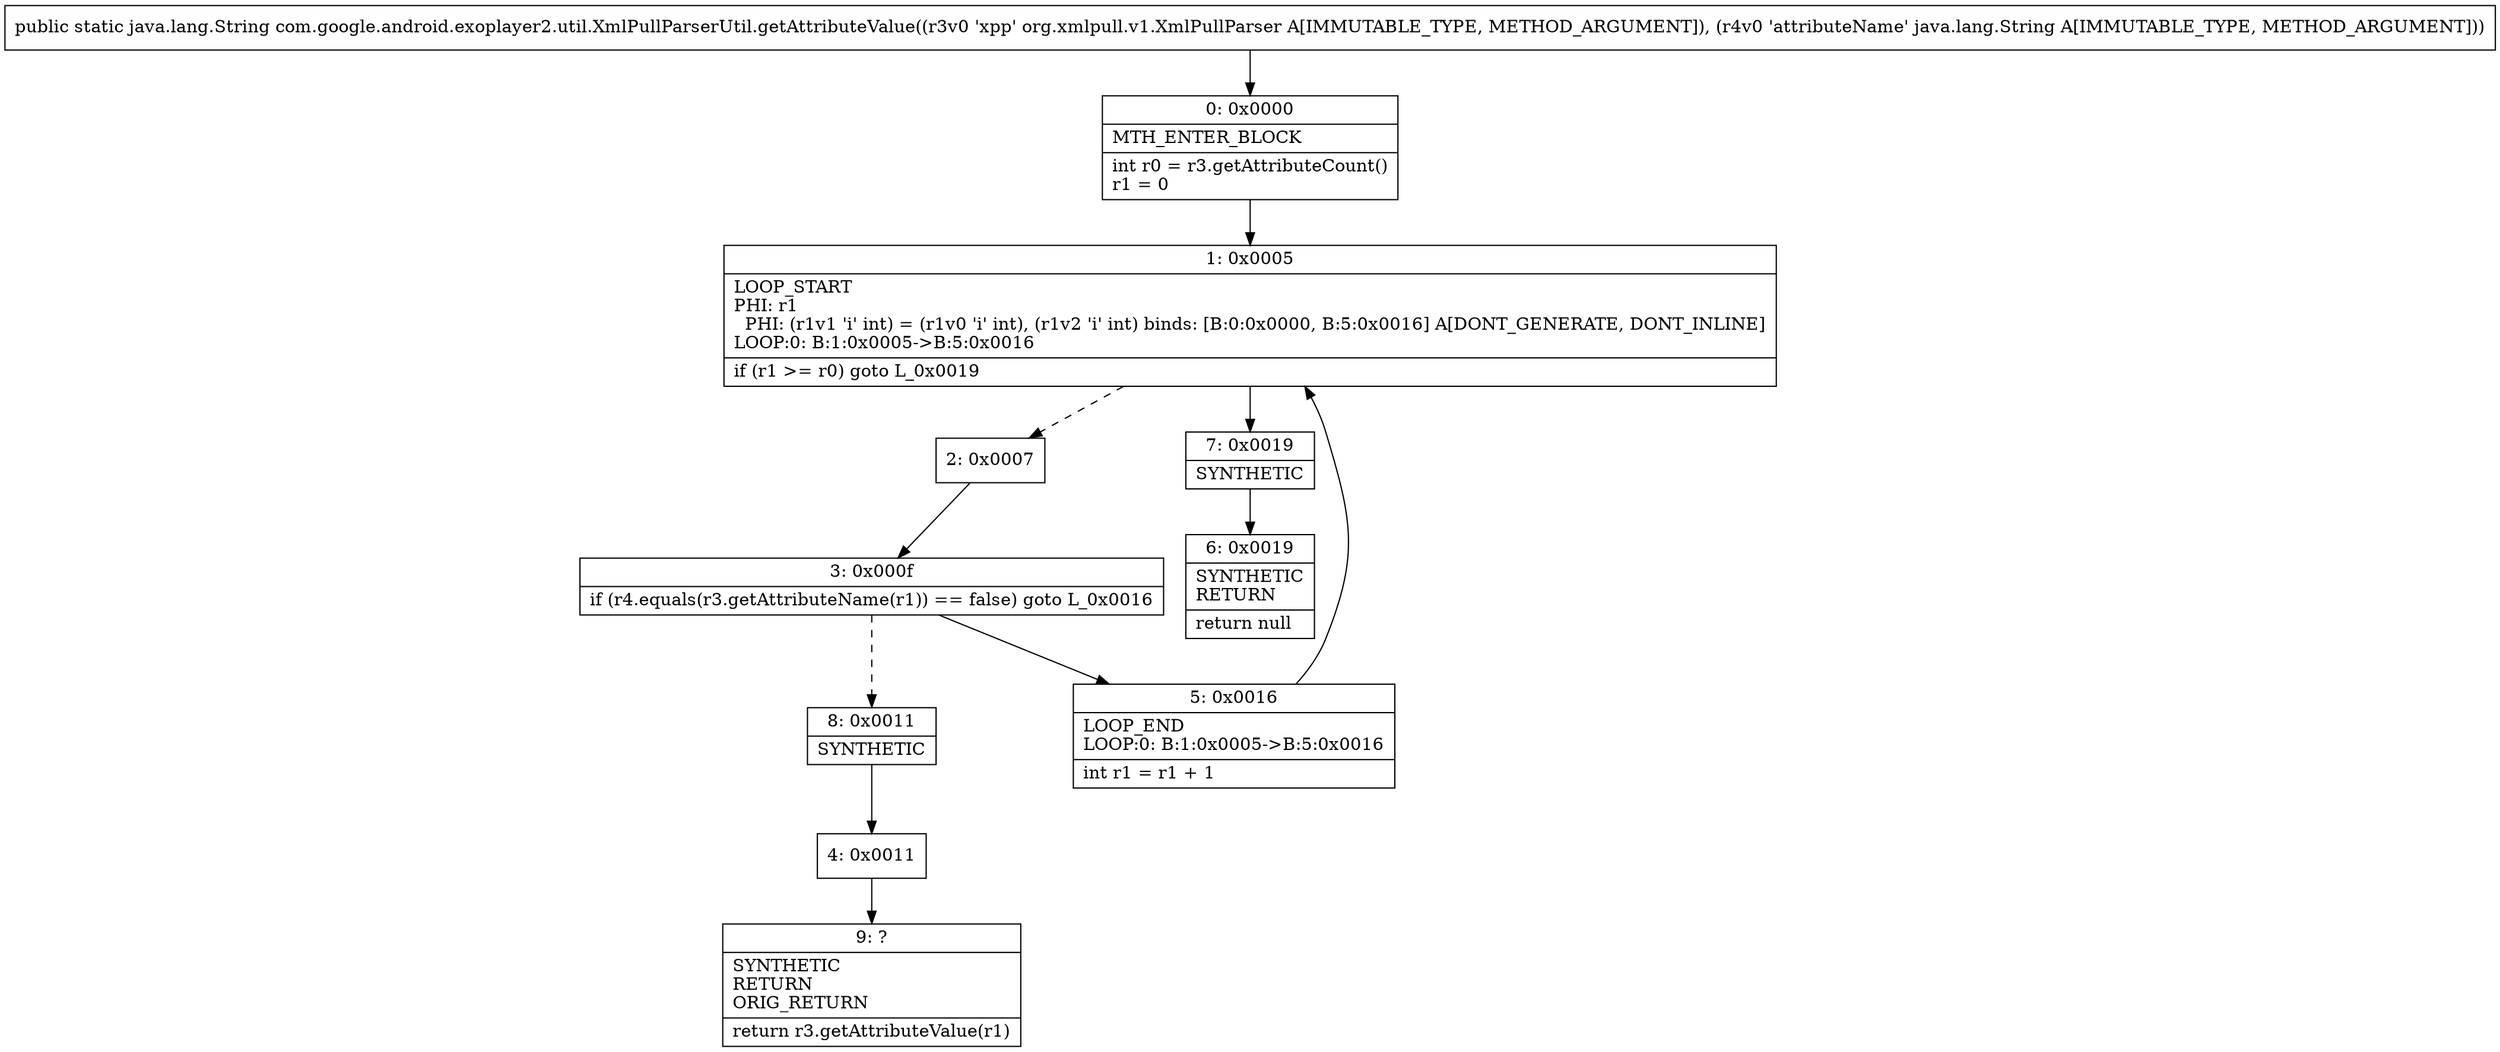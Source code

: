 digraph "CFG forcom.google.android.exoplayer2.util.XmlPullParserUtil.getAttributeValue(Lorg\/xmlpull\/v1\/XmlPullParser;Ljava\/lang\/String;)Ljava\/lang\/String;" {
Node_0 [shape=record,label="{0\:\ 0x0000|MTH_ENTER_BLOCK\l|int r0 = r3.getAttributeCount()\lr1 = 0\l}"];
Node_1 [shape=record,label="{1\:\ 0x0005|LOOP_START\lPHI: r1 \l  PHI: (r1v1 'i' int) = (r1v0 'i' int), (r1v2 'i' int) binds: [B:0:0x0000, B:5:0x0016] A[DONT_GENERATE, DONT_INLINE]\lLOOP:0: B:1:0x0005\-\>B:5:0x0016\l|if (r1 \>= r0) goto L_0x0019\l}"];
Node_2 [shape=record,label="{2\:\ 0x0007}"];
Node_3 [shape=record,label="{3\:\ 0x000f|if (r4.equals(r3.getAttributeName(r1)) == false) goto L_0x0016\l}"];
Node_4 [shape=record,label="{4\:\ 0x0011}"];
Node_5 [shape=record,label="{5\:\ 0x0016|LOOP_END\lLOOP:0: B:1:0x0005\-\>B:5:0x0016\l|int r1 = r1 + 1\l}"];
Node_6 [shape=record,label="{6\:\ 0x0019|SYNTHETIC\lRETURN\l|return null\l}"];
Node_7 [shape=record,label="{7\:\ 0x0019|SYNTHETIC\l}"];
Node_8 [shape=record,label="{8\:\ 0x0011|SYNTHETIC\l}"];
Node_9 [shape=record,label="{9\:\ ?|SYNTHETIC\lRETURN\lORIG_RETURN\l|return r3.getAttributeValue(r1)\l}"];
MethodNode[shape=record,label="{public static java.lang.String com.google.android.exoplayer2.util.XmlPullParserUtil.getAttributeValue((r3v0 'xpp' org.xmlpull.v1.XmlPullParser A[IMMUTABLE_TYPE, METHOD_ARGUMENT]), (r4v0 'attributeName' java.lang.String A[IMMUTABLE_TYPE, METHOD_ARGUMENT])) }"];
MethodNode -> Node_0;
Node_0 -> Node_1;
Node_1 -> Node_2[style=dashed];
Node_1 -> Node_7;
Node_2 -> Node_3;
Node_3 -> Node_5;
Node_3 -> Node_8[style=dashed];
Node_4 -> Node_9;
Node_5 -> Node_1;
Node_7 -> Node_6;
Node_8 -> Node_4;
}

